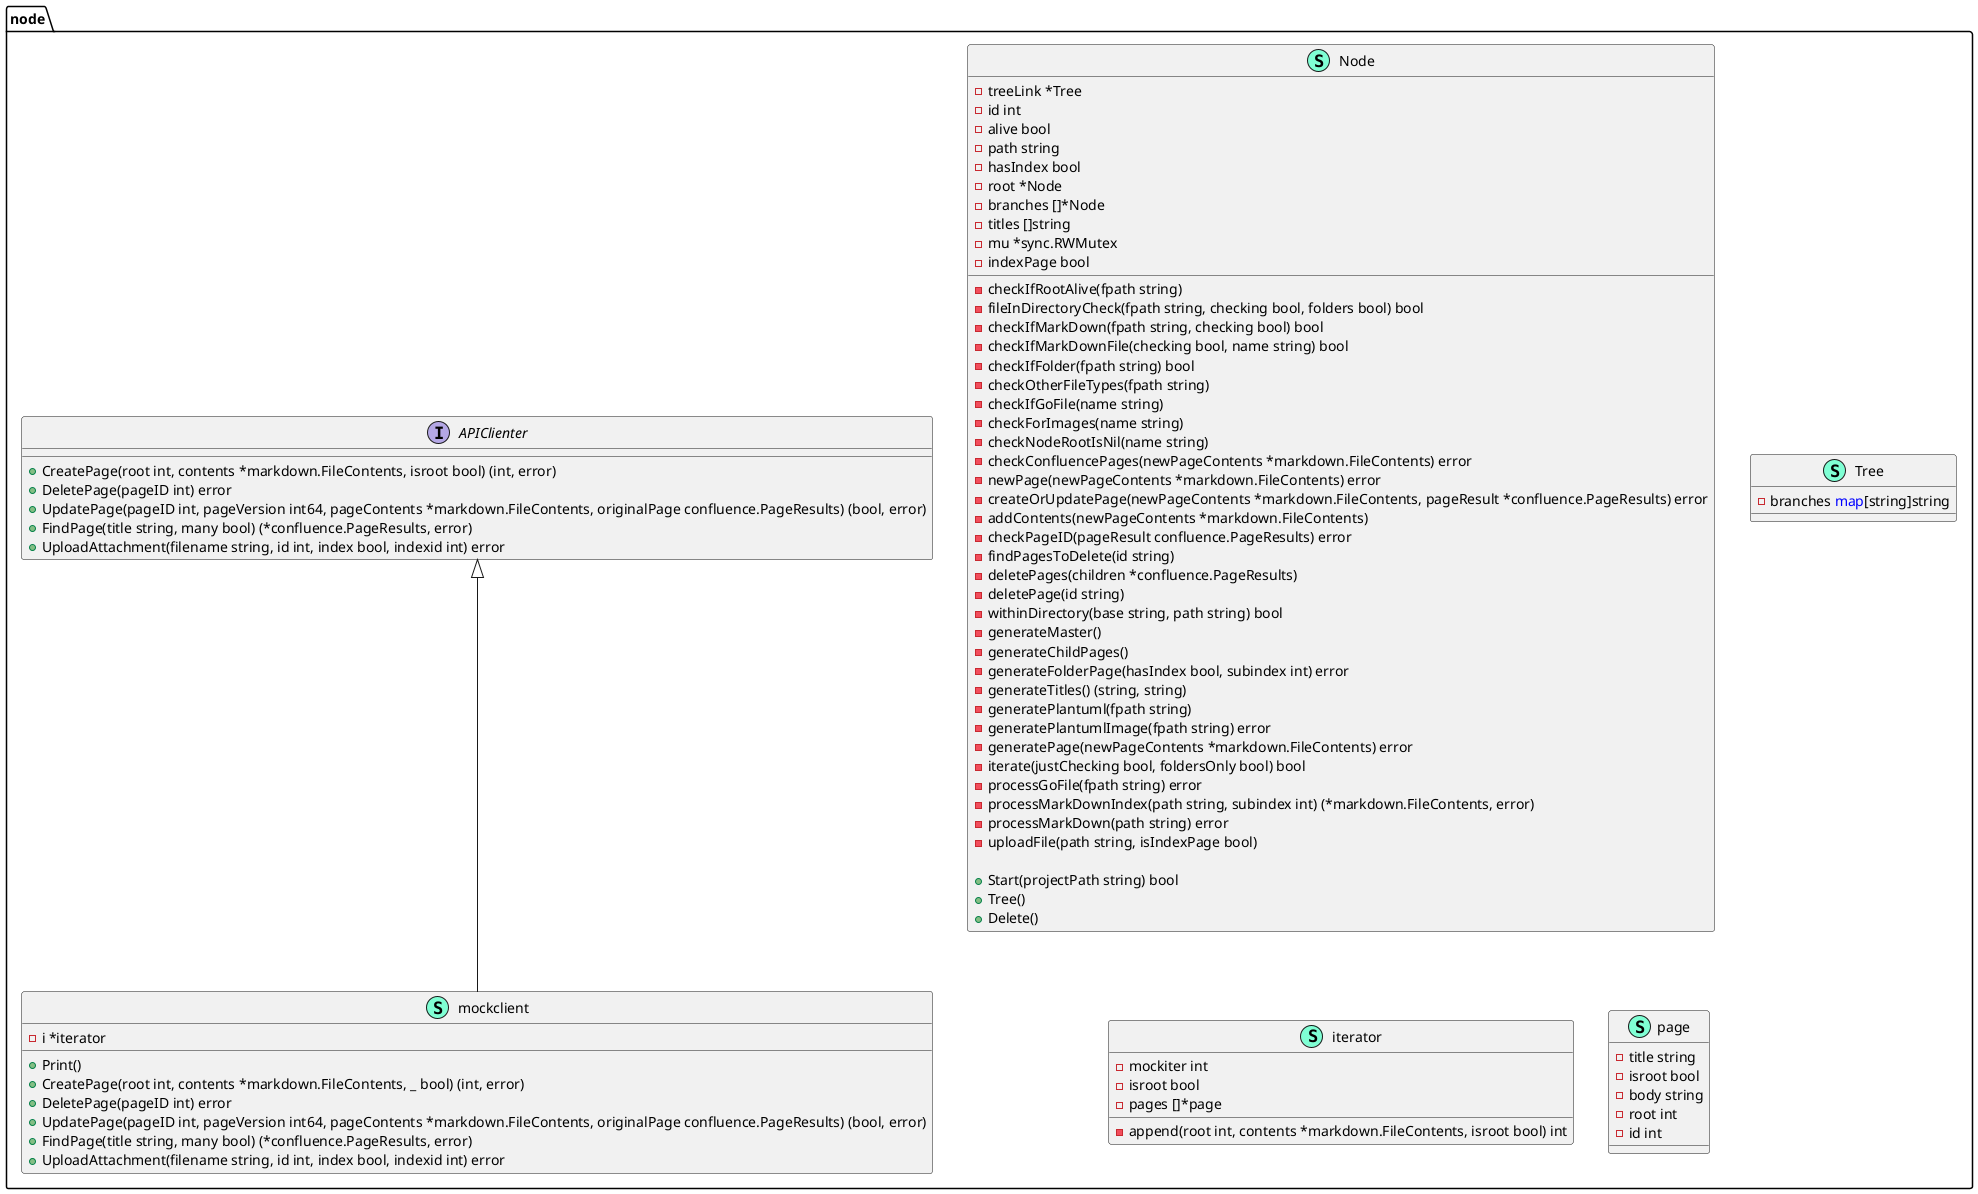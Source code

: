 @startuml
namespace node {
    interface APIClienter  {
        + CreatePage(root int, contents *markdown.FileContents, isroot bool) (int, error)
        + DeletePage(pageID int) error
        + UpdatePage(pageID int, pageVersion int64, pageContents *markdown.FileContents, originalPage confluence.PageResults) (bool, error)
        + FindPage(title string, many bool) (*confluence.PageResults, error)
        + UploadAttachment(filename string, id int, index bool, indexid int) error

    }
    class Node << (S,Aquamarine) >> {
        - treeLink *Tree
        - id int
        - alive bool
        - path string
        - hasIndex bool
        - root *Node
        - branches []*Node
        - titles []string
        - mu *sync.RWMutex
        - indexPage bool

        - checkIfRootAlive(fpath string) 
        - fileInDirectoryCheck(fpath string, checking bool, folders bool) bool
        - checkIfMarkDown(fpath string, checking bool) bool
        - checkIfMarkDownFile(checking bool, name string) bool
        - checkIfFolder(fpath string) bool
        - checkOtherFileTypes(fpath string) 
        - checkIfGoFile(name string) 
        - checkForImages(name string) 
        - checkNodeRootIsNil(name string) 
        - checkConfluencePages(newPageContents *markdown.FileContents) error
        - newPage(newPageContents *markdown.FileContents) error
        - createOrUpdatePage(newPageContents *markdown.FileContents, pageResult *confluence.PageResults) error
        - addContents(newPageContents *markdown.FileContents) 
        - checkPageID(pageResult confluence.PageResults) error
        - findPagesToDelete(id string) 
        - deletePages(children *confluence.PageResults) 
        - deletePage(id string) 
        - withinDirectory(base string, path string) bool
        - generateMaster() 
        - generateChildPages() 
        - generateFolderPage(hasIndex bool, subindex int) error
        - generateTitles() (string, string)
        - generatePlantuml(fpath string) 
        - generatePlantumlImage(fpath string) error
        - generatePage(newPageContents *markdown.FileContents) error
        - iterate(justChecking bool, foldersOnly bool) bool
        - processGoFile(fpath string) error
        - processMarkDownIndex(path string, subindex int) (*markdown.FileContents, error)
        - processMarkDown(path string) error
        - uploadFile(path string, isIndexPage bool) 

        + Start(projectPath string) bool
        + Tree() 
        + Delete() 

    }
    class Tree << (S,Aquamarine) >> {
        - branches <font color=blue>map</font>[string]string

    }
    class iterator << (S,Aquamarine) >> {
        - mockiter int
        - isroot bool
        - pages []*page

        - append(root int, contents *markdown.FileContents, isroot bool) int

    }
    class mockclient << (S,Aquamarine) >> {
        - i *iterator

        + Print() 
        + CreatePage(root int, contents *markdown.FileContents, _ bool) (int, error)
        + DeletePage(pageID int) error
        + UpdatePage(pageID int, pageVersion int64, pageContents *markdown.FileContents, originalPage confluence.PageResults) (bool, error)
        + FindPage(title string, many bool) (*confluence.PageResults, error)
        + UploadAttachment(filename string, id int, index bool, indexid int) error

    }
    class page << (S,Aquamarine) >> {
        - title string
        - isroot bool
        - body string
        - root int
        - id int

    }
}

"node.APIClienter" <|-- "node.mockclient"

@enduml

